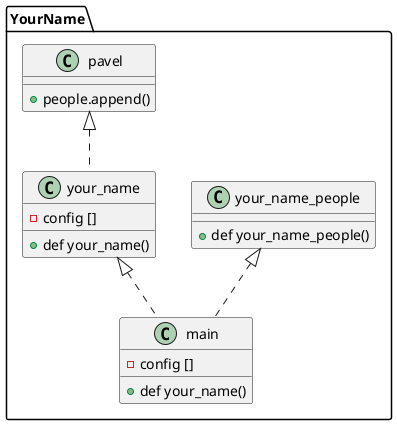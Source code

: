 @startuml Inversion_Of_Control
class YourName.your_name {
- config []
+ def your_name()
}
class YourName.your_name_people {
+ def your_name_people()
}
class YourName.main {
- config []
+ def your_name()
}
class YourName.pavel {
+ people.append()
}


YourName.your_name <|.. YourName.main
YourName.your_name_people <|.. YourName.main
YourName.pavel <|.. YourName.your_name
@enduml
